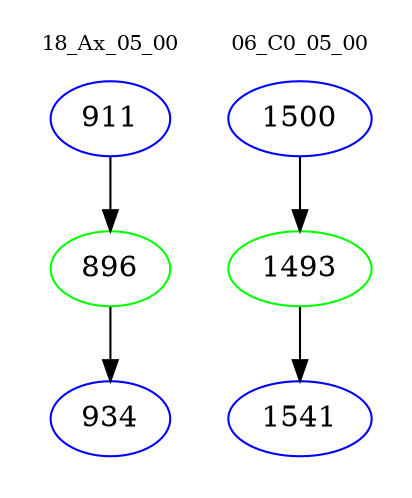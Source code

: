 digraph{
subgraph cluster_0 {
color = white
label = "18_Ax_05_00";
fontsize=10;
T0_911 [label="911", color="blue"]
T0_911 -> T0_896 [color="black"]
T0_896 [label="896", color="green"]
T0_896 -> T0_934 [color="black"]
T0_934 [label="934", color="blue"]
}
subgraph cluster_1 {
color = white
label = "06_C0_05_00";
fontsize=10;
T1_1500 [label="1500", color="blue"]
T1_1500 -> T1_1493 [color="black"]
T1_1493 [label="1493", color="green"]
T1_1493 -> T1_1541 [color="black"]
T1_1541 [label="1541", color="blue"]
}
}

